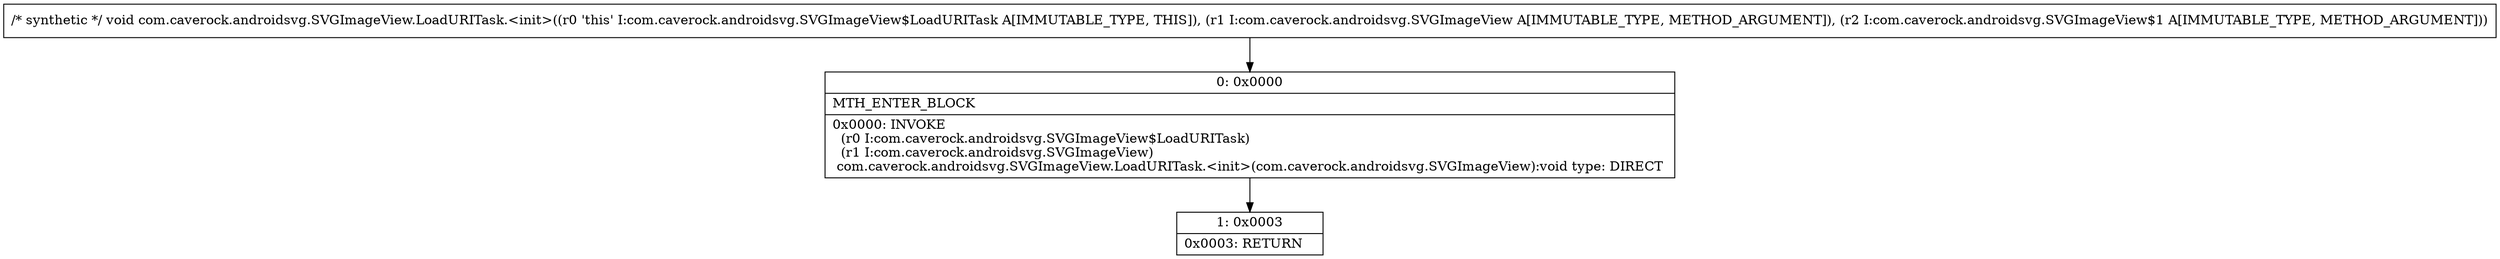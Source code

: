 digraph "CFG forcom.caverock.androidsvg.SVGImageView.LoadURITask.\<init\>(Lcom\/caverock\/androidsvg\/SVGImageView;Lcom\/caverock\/androidsvg\/SVGImageView$1;)V" {
Node_0 [shape=record,label="{0\:\ 0x0000|MTH_ENTER_BLOCK\l|0x0000: INVOKE  \l  (r0 I:com.caverock.androidsvg.SVGImageView$LoadURITask)\l  (r1 I:com.caverock.androidsvg.SVGImageView)\l com.caverock.androidsvg.SVGImageView.LoadURITask.\<init\>(com.caverock.androidsvg.SVGImageView):void type: DIRECT \l}"];
Node_1 [shape=record,label="{1\:\ 0x0003|0x0003: RETURN   \l}"];
MethodNode[shape=record,label="{\/* synthetic *\/ void com.caverock.androidsvg.SVGImageView.LoadURITask.\<init\>((r0 'this' I:com.caverock.androidsvg.SVGImageView$LoadURITask A[IMMUTABLE_TYPE, THIS]), (r1 I:com.caverock.androidsvg.SVGImageView A[IMMUTABLE_TYPE, METHOD_ARGUMENT]), (r2 I:com.caverock.androidsvg.SVGImageView$1 A[IMMUTABLE_TYPE, METHOD_ARGUMENT])) }"];
MethodNode -> Node_0;
Node_0 -> Node_1;
}

